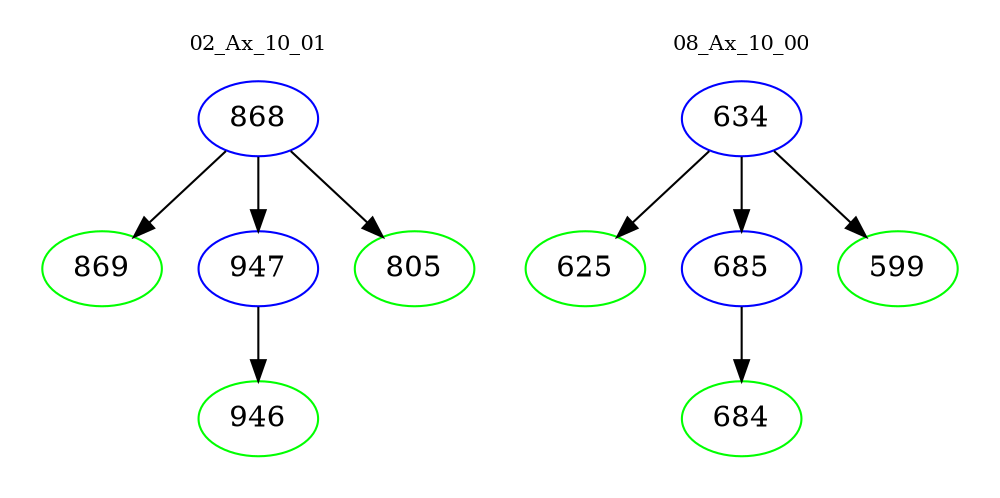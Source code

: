 digraph{
subgraph cluster_0 {
color = white
label = "02_Ax_10_01";
fontsize=10;
T0_868 [label="868", color="blue"]
T0_868 -> T0_869 [color="black"]
T0_869 [label="869", color="green"]
T0_868 -> T0_947 [color="black"]
T0_947 [label="947", color="blue"]
T0_947 -> T0_946 [color="black"]
T0_946 [label="946", color="green"]
T0_868 -> T0_805 [color="black"]
T0_805 [label="805", color="green"]
}
subgraph cluster_1 {
color = white
label = "08_Ax_10_00";
fontsize=10;
T1_634 [label="634", color="blue"]
T1_634 -> T1_625 [color="black"]
T1_625 [label="625", color="green"]
T1_634 -> T1_685 [color="black"]
T1_685 [label="685", color="blue"]
T1_685 -> T1_684 [color="black"]
T1_684 [label="684", color="green"]
T1_634 -> T1_599 [color="black"]
T1_599 [label="599", color="green"]
}
}
